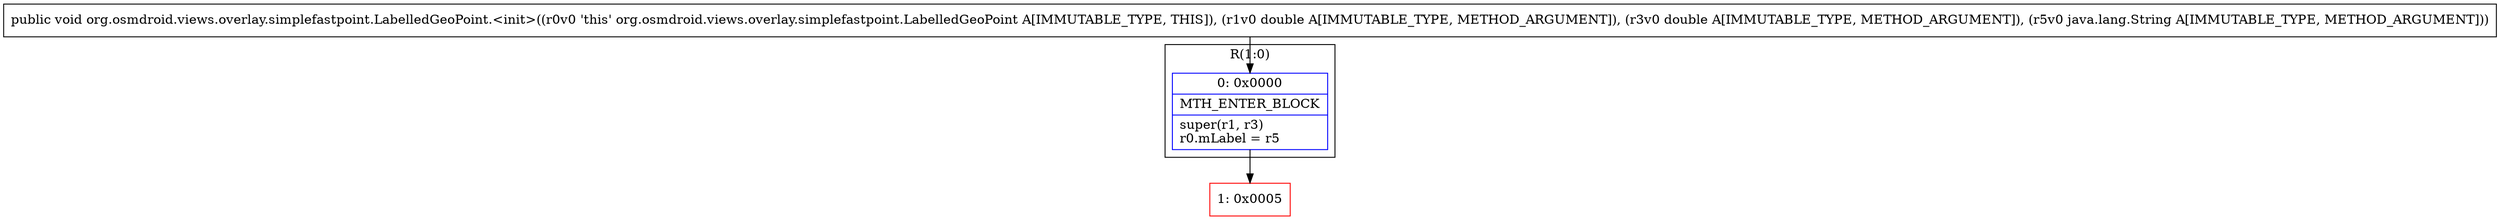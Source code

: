 digraph "CFG fororg.osmdroid.views.overlay.simplefastpoint.LabelledGeoPoint.\<init\>(DDLjava\/lang\/String;)V" {
subgraph cluster_Region_337037578 {
label = "R(1:0)";
node [shape=record,color=blue];
Node_0 [shape=record,label="{0\:\ 0x0000|MTH_ENTER_BLOCK\l|super(r1, r3)\lr0.mLabel = r5\l}"];
}
Node_1 [shape=record,color=red,label="{1\:\ 0x0005}"];
MethodNode[shape=record,label="{public void org.osmdroid.views.overlay.simplefastpoint.LabelledGeoPoint.\<init\>((r0v0 'this' org.osmdroid.views.overlay.simplefastpoint.LabelledGeoPoint A[IMMUTABLE_TYPE, THIS]), (r1v0 double A[IMMUTABLE_TYPE, METHOD_ARGUMENT]), (r3v0 double A[IMMUTABLE_TYPE, METHOD_ARGUMENT]), (r5v0 java.lang.String A[IMMUTABLE_TYPE, METHOD_ARGUMENT])) }"];
MethodNode -> Node_0;
Node_0 -> Node_1;
}

